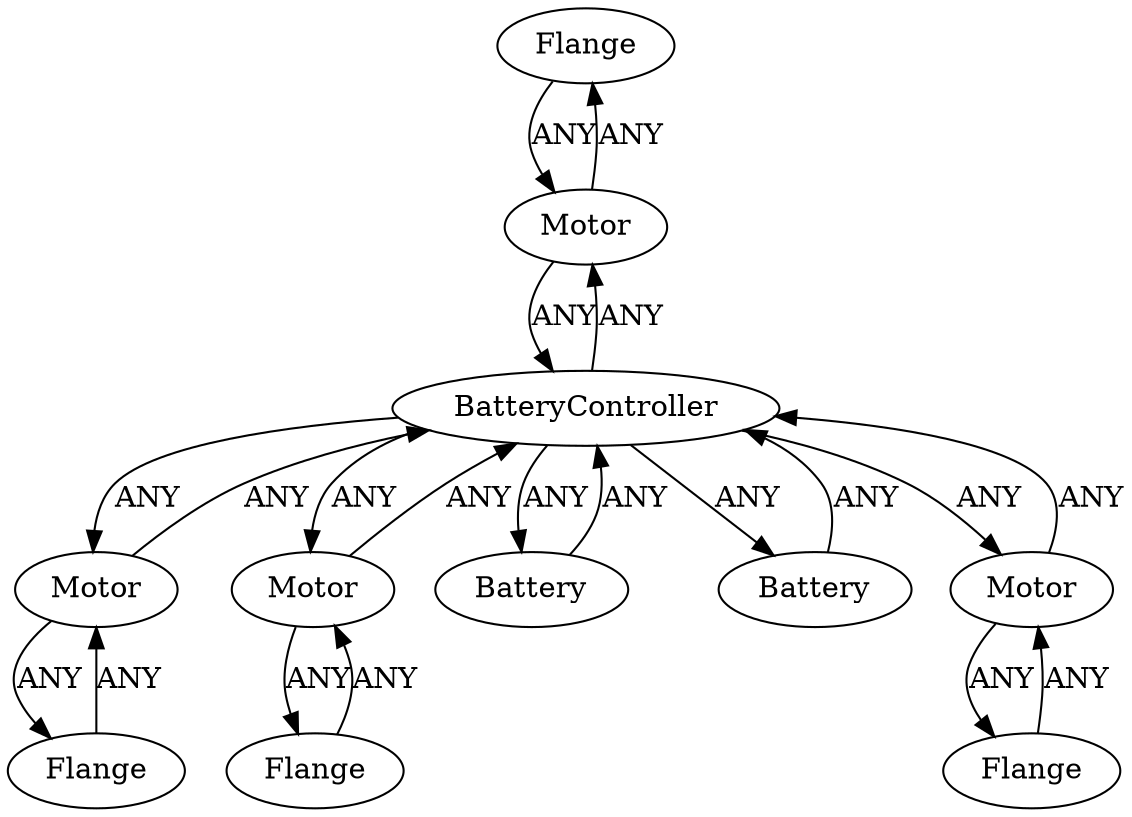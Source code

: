 /* Created by igraph 0.10.2 */
digraph {
  0 [
    instance=Flange_instance_1
    label=Flange
  ];
  1 [
    instance=Motor_instance_1
    label=Motor
  ];
  2 [
    instance=Flange_instance_2
    label=Flange
  ];
  3 [
    instance=Motor_instance_2
    label=Motor
  ];
  4 [
    instance=Motor_instance_3
    label=Motor
  ];
  5 [
    instance=Flange_instance_3
    label=Flange
  ];
  6 [
    instance=Flange_instance_4
    label=Flange
  ];
  7 [
    instance=Battery_instance_1
    label=Battery
  ];
  8 [
    instance=Battery_instance_2
    label=Battery
  ];
  9 [
    instance=Motor_instance_4
    label=Motor
  ];
  10 [
    instance=BatteryController_instance_1
    label=BatteryController
  ];

  0 -> 1 [
    label=ANY
  ];
  1 -> 0 [
    label=ANY
  ];
  1 -> 10 [
    label=ANY
  ];
  2 -> 9 [
    label=ANY
  ];
  3 -> 5 [
    label=ANY
  ];
  3 -> 10 [
    label=ANY
  ];
  4 -> 6 [
    label=ANY
  ];
  4 -> 10 [
    label=ANY
  ];
  5 -> 3 [
    label=ANY
  ];
  6 -> 4 [
    label=ANY
  ];
  7 -> 10 [
    label=ANY
  ];
  8 -> 10 [
    label=ANY
  ];
  9 -> 2 [
    label=ANY
  ];
  9 -> 10 [
    label=ANY
  ];
  10 -> 1 [
    label=ANY
  ];
  10 -> 3 [
    label=ANY
  ];
  10 -> 4 [
    label=ANY
  ];
  10 -> 7 [
    label=ANY
  ];
  10 -> 8 [
    label=ANY
  ];
  10 -> 9 [
    label=ANY
  ];
}
